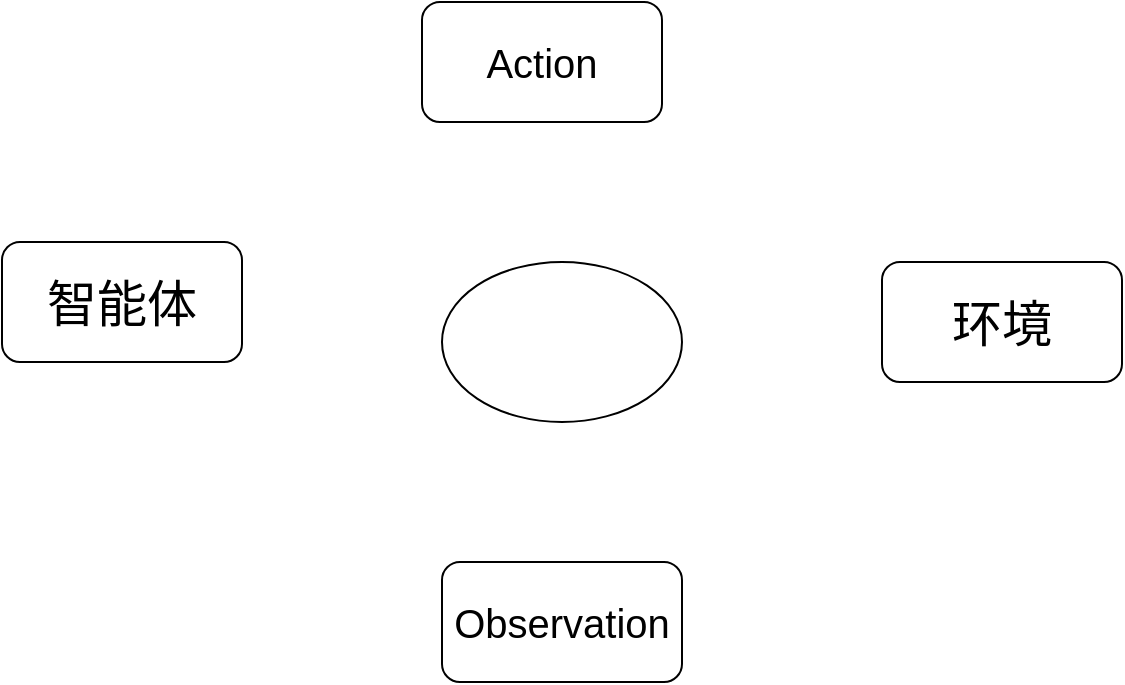 <mxfile version="21.1.4" type="github">
  <diagram name="第 1 页" id="AJMPQj9coufFNCPqp3W4">
    <mxGraphModel dx="794" dy="476" grid="1" gridSize="10" guides="1" tooltips="1" connect="1" arrows="1" fold="1" page="1" pageScale="1" pageWidth="827" pageHeight="1169" math="0" shadow="0">
      <root>
        <mxCell id="0" />
        <mxCell id="1" parent="0" />
        <mxCell id="hrPURFpsqYO97nMdUfhd-1" value="&lt;font style=&quot;font-size: 25px;&quot;&gt;智能体&lt;/font&gt;" style="rounded=1;whiteSpace=wrap;html=1;" vertex="1" parent="1">
          <mxGeometry x="110" y="170" width="120" height="60" as="geometry" />
        </mxCell>
        <mxCell id="hrPURFpsqYO97nMdUfhd-2" value="&lt;font style=&quot;font-size: 25px;&quot;&gt;环境&lt;/font&gt;" style="rounded=1;whiteSpace=wrap;html=1;" vertex="1" parent="1">
          <mxGeometry x="550" y="180" width="120" height="60" as="geometry" />
        </mxCell>
        <mxCell id="hrPURFpsqYO97nMdUfhd-3" value="&lt;font style=&quot;font-size: 20px;&quot;&gt;Action&lt;/font&gt;" style="rounded=1;whiteSpace=wrap;html=1;" vertex="1" parent="1">
          <mxGeometry x="320" y="50" width="120" height="60" as="geometry" />
        </mxCell>
        <mxCell id="hrPURFpsqYO97nMdUfhd-4" value="&lt;font style=&quot;font-size: 20px;&quot;&gt;Observation&lt;/font&gt;" style="rounded=1;whiteSpace=wrap;html=1;" vertex="1" parent="1">
          <mxGeometry x="330" y="330" width="120" height="60" as="geometry" />
        </mxCell>
        <mxCell id="hrPURFpsqYO97nMdUfhd-5" value="" style="ellipse;whiteSpace=wrap;html=1;" vertex="1" parent="1">
          <mxGeometry x="330" y="180" width="120" height="80" as="geometry" />
        </mxCell>
      </root>
    </mxGraphModel>
  </diagram>
</mxfile>
